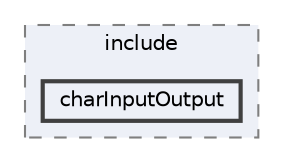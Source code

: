 digraph "charInputOutput"
{
 // LATEX_PDF_SIZE
  bgcolor="transparent";
  edge [fontname=Helvetica,fontsize=10,labelfontname=Helvetica,labelfontsize=10];
  node [fontname=Helvetica,fontsize=10,shape=box,height=0.2,width=0.4];
  compound=true
  subgraph clusterdir_4620aef1cbff4374ab86712e94397095 {
    graph [ bgcolor="#edf0f7", pencolor="grey50", label="include", fontname=Helvetica,fontsize=10 style="filled,dashed", URL="dir_4620aef1cbff4374ab86712e94397095.html",tooltip=""]
  dir_91ca92026068266a3f0a7b5b52834065 [label="charInputOutput", fillcolor="#edf0f7", color="grey25", style="filled,bold", URL="dir_91ca92026068266a3f0a7b5b52834065.html",tooltip=""];
  }
}
